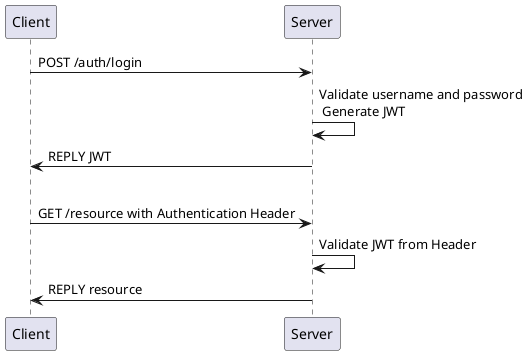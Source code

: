 @startuml
Client -> Server: POST /auth/login
Server -> Server: Validate username and password \n Generate JWT
Server -> Client: REPLY JWT

|||

Client -> Server: GET /resource with Authentication Header
Server -> Server: Validate JWT from Header
Server -> Client: REPLY resource
@enduml